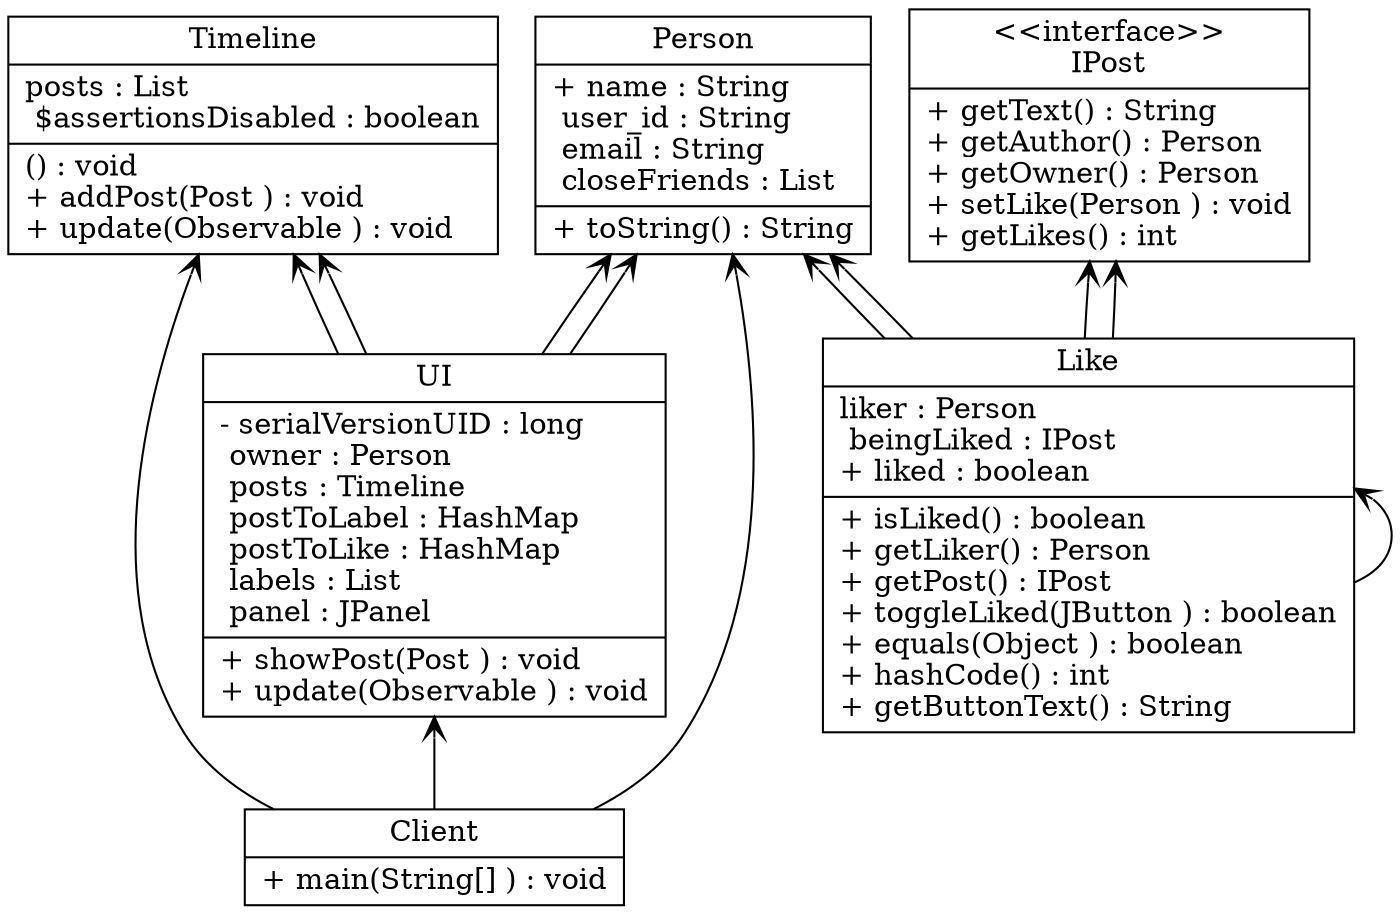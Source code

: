 digraph example { 
rankdir=BT;
Client [
shape="record",
fillcolor=white, style=filled, label = "{Client|+ main(String[] ) : void\l}"
];

IPost [
shape="record",
fillcolor=white, style=filled,label = "{\<\<interface\>\>\nIPost|+ getText() : String\l+ getAuthor() : Person\l+ getOwner() : Person\l+ setLike(Person ) : void\l+ getLikes() : int\l}"
];

Like [
shape="record",
fillcolor=white, style=filled, label = "{Like|  liker : Person\l  beingLiked : IPost\l+ liked : boolean\l|+ isLiked() : boolean\l+ getLiker() : Person\l+ getPost() : IPost\l+ toggleLiked(JButton ) : boolean\l+ equals(Object ) : boolean\l+ hashCode() : int\l+ getButtonText() : String\l}"
];

Person [
shape="record",
fillcolor=white, style=filled, label = "{Person|+ name : String\l  user_id : String\l  email : String\l  closeFriends : List\l|+ toString() : String\l}"
];

Timeline [
shape="record",
fillcolor=white, style=filled, label = "{Timeline|  posts : List\l  $assertionsDisabled : boolean\l|  <clinit>() : void\l+ addPost(Post ) : void\l+ update(Observable ) : void\l}"
];

UI [
shape="record",
fillcolor=white, style=filled, label = "{UI|- serialVersionUID : long\l  owner : Person\l  posts : Timeline\l  postToLabel : HashMap\l  postToLike : HashMap\l  labels : List\l  panel : JPanel\l|+ showPost(Post ) : void\l+ update(Observable ) : void\l}"
];


Like -> Person [arrowhead = "vee"];
Like -> IPost [arrowhead = "vee"];
Client -> Person [arrowhead = "vee"];
Client -> Timeline [arrowhead = "vee"];
Client -> UI [arrowhead = "vee"];
UI -> Person [arrowhead = "vee"];
UI -> Timeline [arrowhead = "vee"];
Like -> Person [arrowhead = "vee"];
Like -> IPost [arrowhead = "vee"];
Like -> Like [arrowhead = "vee"];
UI -> Person [arrowhead = "vee"];
UI -> Timeline [arrowhead = "vee"];}